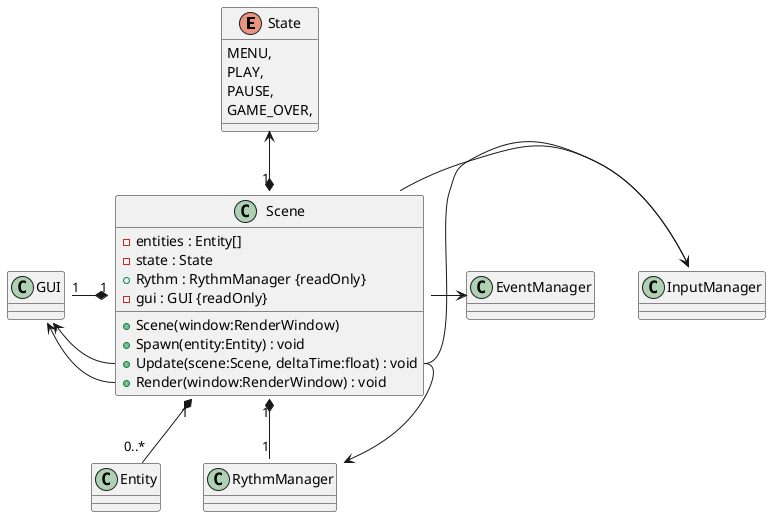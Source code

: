 @startuml
enum State {
    MENU,
    PLAY,
    PAUSE,
    GAME_OVER,
}
class Scene {
    - entities : Entity[]
    - state : State
    + Rythm : RythmManager {readOnly}
    - gui : GUI {readOnly}
    + Scene(window:RenderWindow)
    + Spawn(entity:Entity) : void
    + Update(scene:Scene, deltaTime:float) : void
    + Render(window:RenderWindow) : void
}
State <--* "1" Scene
GUI "1" -* "1" Scene
Scene "1" *-- "0..*" Entity
Scene::Scene -> InputManager::InitializeInputs
Scene::Update -> InputManager::Update
GUI::Update <- Scene::Update
GUI::Render <- Scene::Render
Scene "1" *-- "1" RythmManager
Scene::Update --> RythmManager::Update
Scene -> EventManager
@enduml
